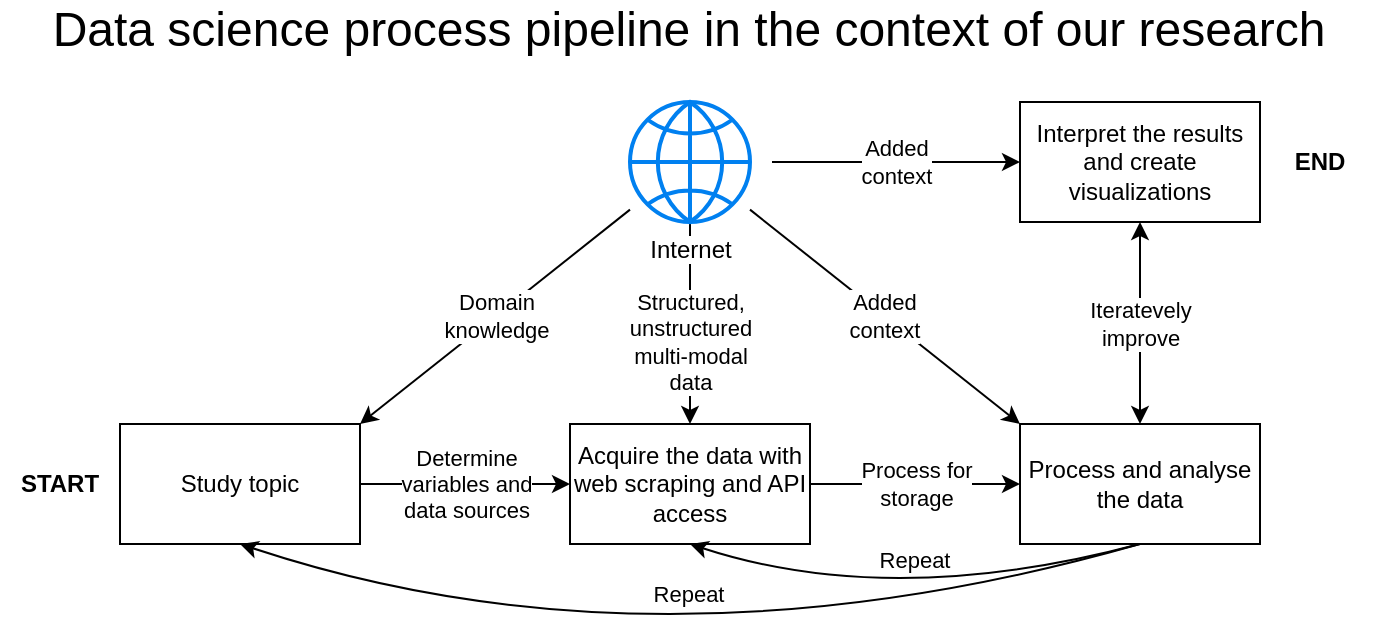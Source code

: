 <mxfile>
    <diagram id="-vx4CNJz0CDndSLK7DA5" name="Page-1">
        <mxGraphModel dx="1298" dy="914" grid="0" gridSize="10" guides="1" tooltips="1" connect="1" arrows="1" fold="1" page="1" pageScale="1" pageWidth="827" pageHeight="1169" background="#FFFFFF" math="0" shadow="0">
            <root>
                <mxCell id="0"/>
                <mxCell id="1" parent="0"/>
                <mxCell id="2" value="Data science process pipeline in the context of our research" style="text;html=1;align=center;verticalAlign=middle;whiteSpace=wrap;rounded=0;fontColor=#000000;fontSize=24;" parent="1" vertex="1">
                    <mxGeometry x="84" y="14" width="659" height="30" as="geometry"/>
                </mxCell>
                <mxCell id="177" value="&lt;span style=&quot;&quot;&gt;Process for&lt;br&gt;storage&lt;/span&gt;" style="edgeStyle=none;html=1;strokeColor=#000000;fontColor=#000000;labelBackgroundColor=#FFFFFF;" edge="1" parent="1" source="170" target="176">
                    <mxGeometry relative="1" as="geometry"/>
                </mxCell>
                <mxCell id="170" value="&lt;font color=&quot;#000000&quot;&gt;Acquire the data with web scraping and API access&lt;/font&gt;" style="rounded=0;whiteSpace=wrap;html=1;fillColor=none;strokeColor=#000000;" vertex="1" parent="1">
                    <mxGeometry x="354" y="226" width="120" height="60" as="geometry"/>
                </mxCell>
                <mxCell id="174" value="&lt;span style=&quot;&quot;&gt;&lt;font&gt;Structured,&lt;br&gt;unstructured&lt;br&gt;multi-modal&lt;br&gt;data&lt;/font&gt;&lt;/span&gt;" style="edgeStyle=none;html=1;strokeColor=#000000;labelBackgroundColor=#FFFFFF;fontColor=#000000;" edge="1" parent="1" source="173" target="170">
                    <mxGeometry x="0.188" relative="1" as="geometry">
                        <mxPoint as="offset"/>
                    </mxGeometry>
                </mxCell>
                <mxCell id="179" value="Domain&lt;br&gt;knowledge" style="edgeStyle=none;html=1;labelBackgroundColor=#FFFFFF;strokeColor=#000000;fontColor=#000000;entryX=1;entryY=0;entryDx=0;entryDy=0;" edge="1" parent="1" source="173" target="178">
                    <mxGeometry relative="1" as="geometry">
                        <mxPoint x="383" y="121" as="sourcePoint"/>
                    </mxGeometry>
                </mxCell>
                <mxCell id="187" value="Added&lt;br&gt;context" style="edgeStyle=none;curved=1;html=1;entryX=0;entryY=0.5;entryDx=0;entryDy=0;labelBackgroundColor=#FFFFFF;strokeColor=#000000;fontColor=#000000;" edge="1" parent="1" target="185">
                    <mxGeometry relative="1" as="geometry">
                        <mxPoint x="455" y="95" as="sourcePoint"/>
                    </mxGeometry>
                </mxCell>
                <mxCell id="188" value="Added&lt;br&gt;context" style="edgeStyle=none;curved=1;html=1;entryX=0;entryY=0;entryDx=0;entryDy=0;labelBackgroundColor=#FFFFFF;strokeColor=#000000;fontColor=#000000;" edge="1" parent="1" source="173" target="176">
                    <mxGeometry relative="1" as="geometry"/>
                </mxCell>
                <mxCell id="173" value="&lt;font color=&quot;#000000&quot;&gt;Internet&lt;/font&gt;" style="html=1;verticalLabelPosition=bottom;align=center;labelBackgroundColor=#ffffff;verticalAlign=top;strokeWidth=2;strokeColor=#0080F0;shadow=0;dashed=0;shape=mxgraph.ios7.icons.globe;fillColor=none;" vertex="1" parent="1">
                    <mxGeometry x="384" y="65" width="60" height="60" as="geometry"/>
                </mxCell>
                <mxCell id="182" value="Repeat" style="edgeStyle=none;html=1;entryX=0.5;entryY=1;entryDx=0;entryDy=0;labelBackgroundColor=#FFFFFF;strokeColor=#000000;fontColor=#000000;exitX=0.5;exitY=1;exitDx=0;exitDy=0;curved=1;" edge="1" parent="1" source="176" target="170">
                    <mxGeometry x="-0.051" y="-21" relative="1" as="geometry">
                        <Array as="points">
                            <mxPoint x="515" y="319"/>
                        </Array>
                        <mxPoint as="offset"/>
                    </mxGeometry>
                </mxCell>
                <mxCell id="183" value="Repeat" style="edgeStyle=none;curved=1;html=1;entryX=0.5;entryY=1;entryDx=0;entryDy=0;labelBackgroundColor=#FFFFFF;strokeColor=#000000;fontColor=#000000;exitX=0.5;exitY=1;exitDx=0;exitDy=0;" edge="1" parent="1" source="176" target="178">
                    <mxGeometry x="-0.048" y="-38" relative="1" as="geometry">
                        <Array as="points">
                            <mxPoint x="397" y="355"/>
                        </Array>
                        <mxPoint as="offset"/>
                    </mxGeometry>
                </mxCell>
                <mxCell id="186" value="Iteratevely&lt;br&gt;improve" style="edgeStyle=none;curved=1;html=1;labelBackgroundColor=#FFFFFF;strokeColor=#000000;fontColor=#000000;startArrow=classic;startFill=1;" edge="1" parent="1" source="176" target="185">
                    <mxGeometry relative="1" as="geometry"/>
                </mxCell>
                <mxCell id="176" value="&lt;font color=&quot;#000000&quot;&gt;Process and analyse the data&lt;/font&gt;" style="rounded=0;whiteSpace=wrap;html=1;fillColor=none;strokeColor=#000000;" vertex="1" parent="1">
                    <mxGeometry x="579" y="226" width="120" height="60" as="geometry"/>
                </mxCell>
                <mxCell id="180" value="Determine&lt;br&gt;variables and&lt;br&gt;data sources" style="edgeStyle=none;html=1;labelBackgroundColor=#FFFFFF;strokeColor=#000000;fontColor=#000000;" edge="1" parent="1" source="178" target="170">
                    <mxGeometry relative="1" as="geometry"/>
                </mxCell>
                <mxCell id="178" value="&lt;font color=&quot;#000000&quot;&gt;Study topic&lt;/font&gt;" style="rounded=0;whiteSpace=wrap;html=1;fillColor=none;strokeColor=#000000;" vertex="1" parent="1">
                    <mxGeometry x="129" y="226" width="120" height="60" as="geometry"/>
                </mxCell>
                <mxCell id="185" value="&lt;font color=&quot;#000000&quot;&gt;Interpret the results and create visualizations&lt;/font&gt;" style="rounded=0;whiteSpace=wrap;html=1;fillColor=none;strokeColor=#000000;" vertex="1" parent="1">
                    <mxGeometry x="579" y="65" width="120" height="60" as="geometry"/>
                </mxCell>
                <mxCell id="189" value="START" style="text;html=1;strokeColor=none;fillColor=none;align=center;verticalAlign=middle;whiteSpace=wrap;rounded=0;strokeWidth=2;fontColor=#000000;fontStyle=1" vertex="1" parent="1">
                    <mxGeometry x="69" y="241" width="60" height="30" as="geometry"/>
                </mxCell>
                <mxCell id="190" value="END" style="text;html=1;strokeColor=none;fillColor=none;align=center;verticalAlign=middle;whiteSpace=wrap;rounded=0;strokeWidth=2;fontColor=#000000;fontStyle=1" vertex="1" parent="1">
                    <mxGeometry x="699" y="80" width="60" height="30" as="geometry"/>
                </mxCell>
            </root>
        </mxGraphModel>
    </diagram>
</mxfile>